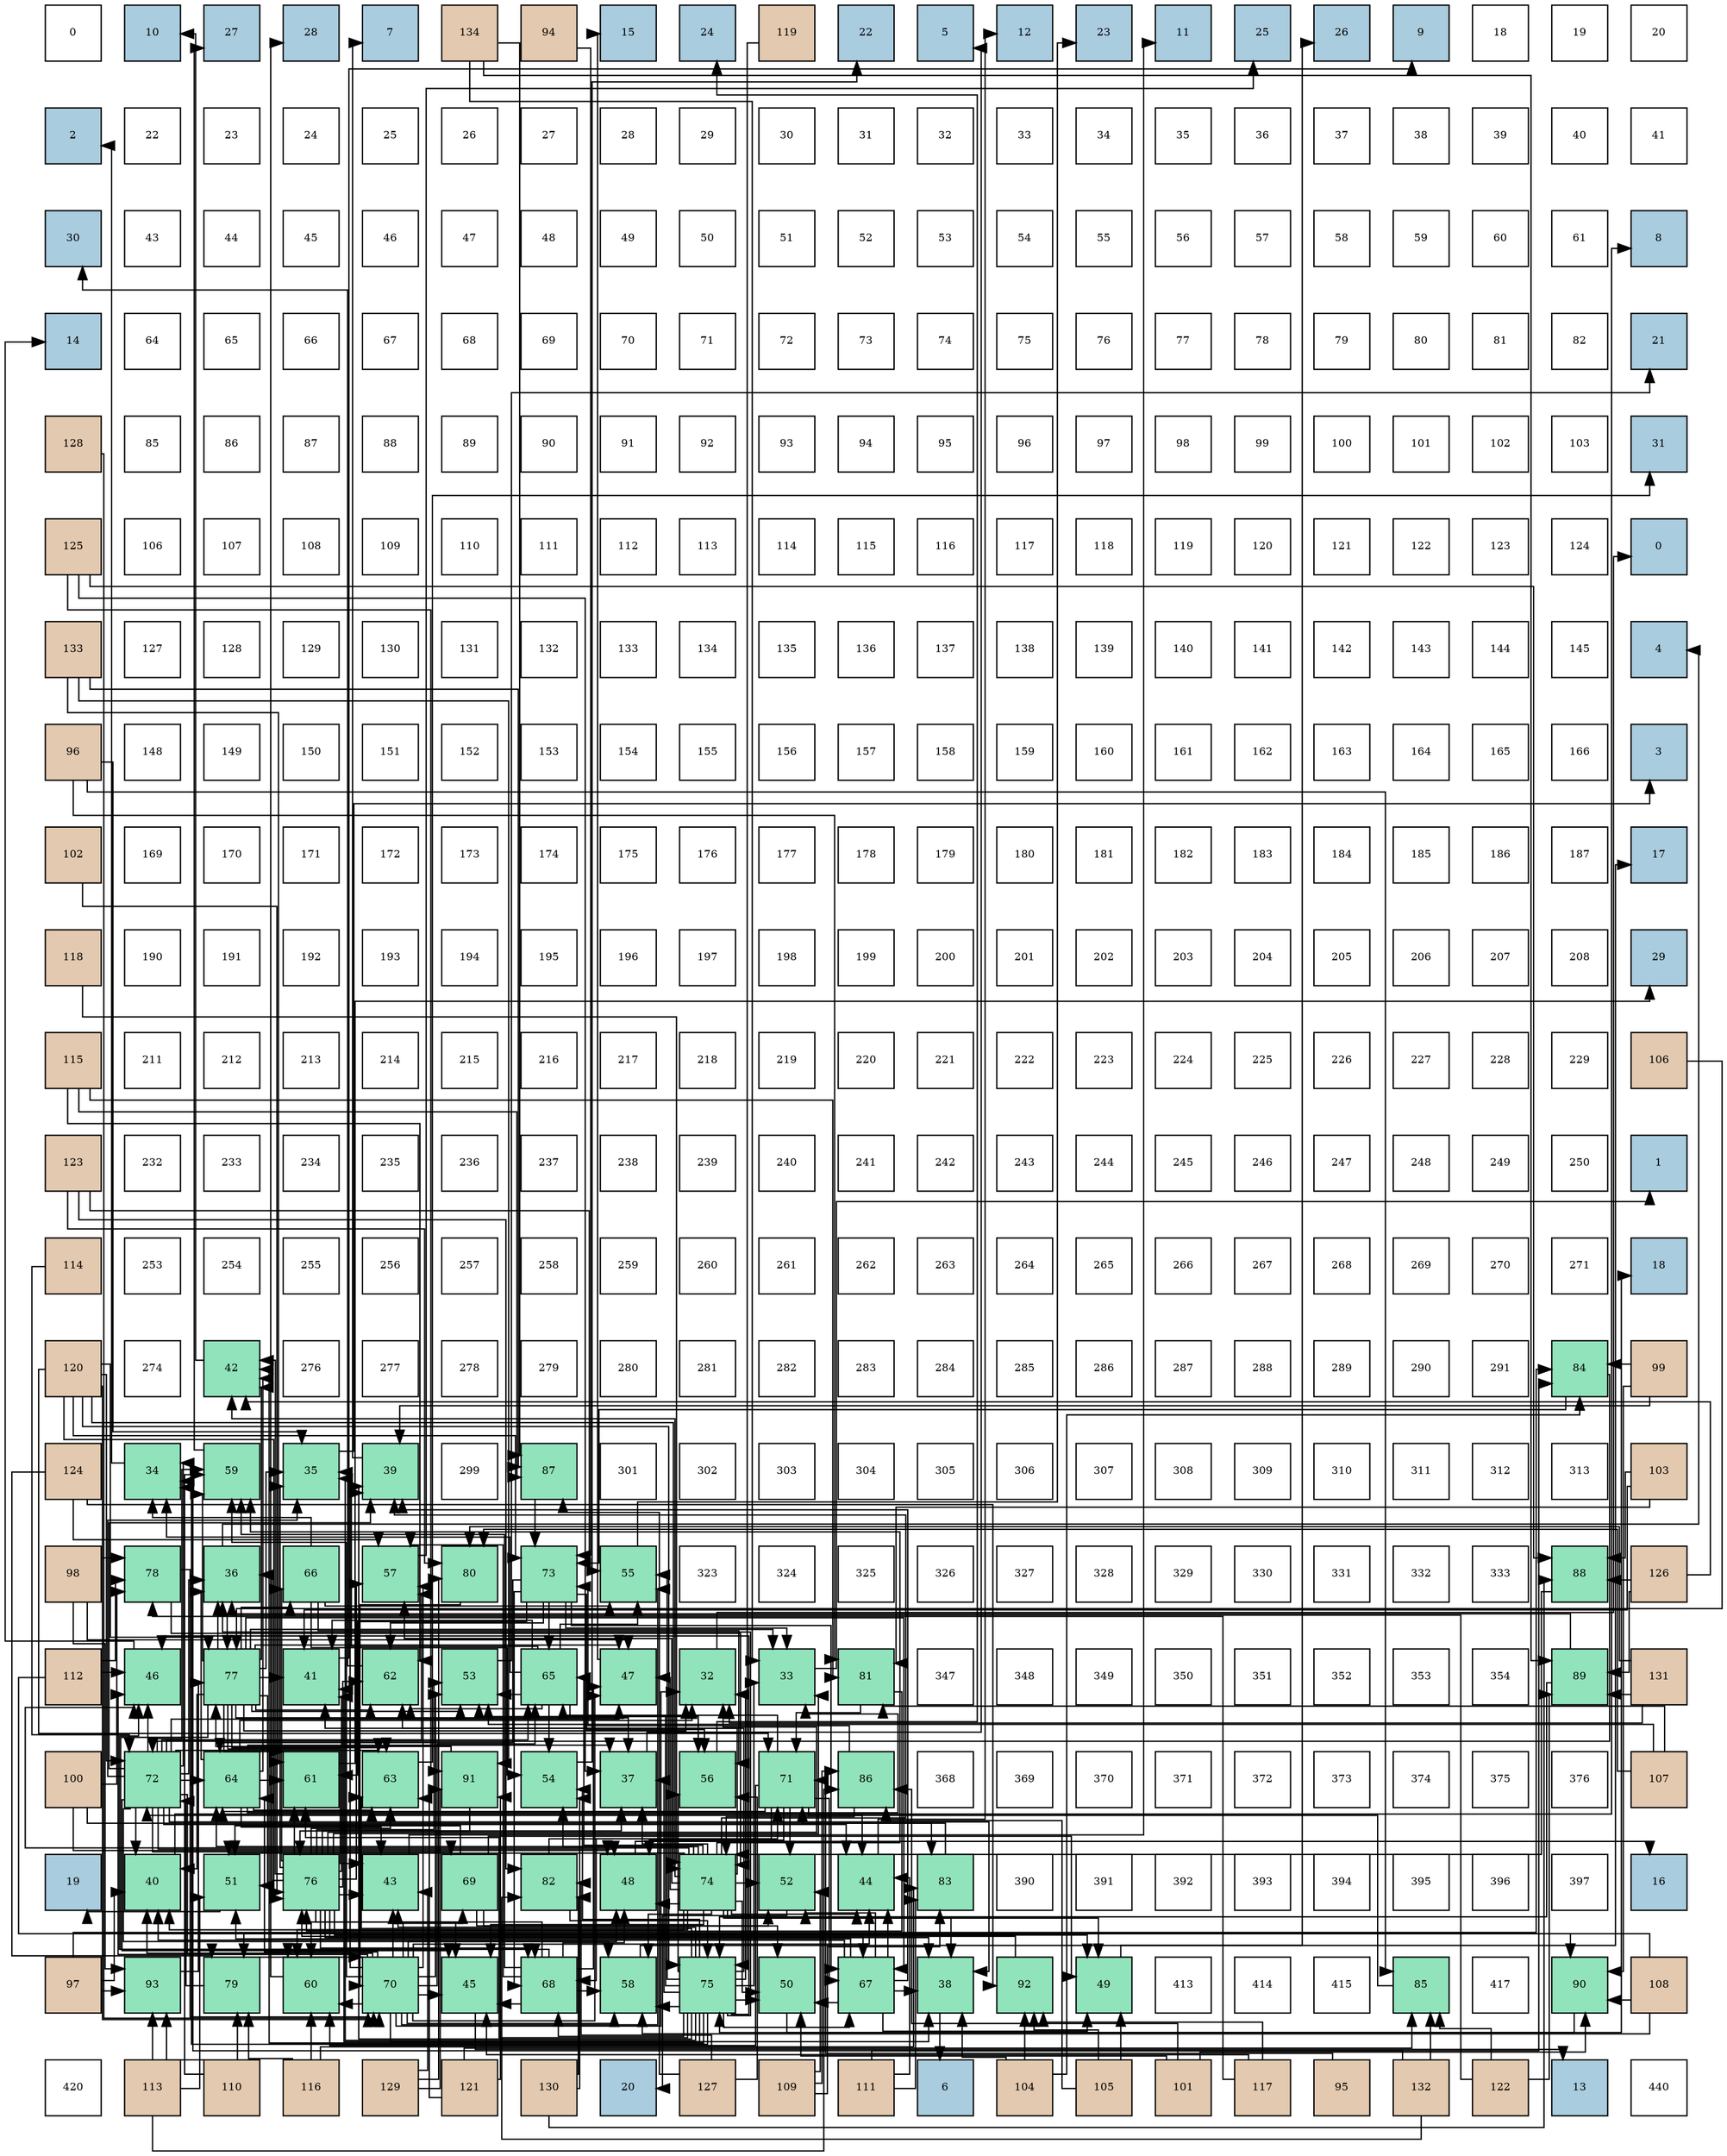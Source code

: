 digraph layout{
 rankdir=TB;
 splines=ortho;
 node [style=filled shape=square fixedsize=true width=0.6];
0[label="0", fontsize=8, fillcolor="#ffffff"];
1[label="10", fontsize=8, fillcolor="#a9ccde"];
2[label="27", fontsize=8, fillcolor="#a9ccde"];
3[label="28", fontsize=8, fillcolor="#a9ccde"];
4[label="7", fontsize=8, fillcolor="#a9ccde"];
5[label="134", fontsize=8, fillcolor="#e3c9af"];
6[label="94", fontsize=8, fillcolor="#e3c9af"];
7[label="15", fontsize=8, fillcolor="#a9ccde"];
8[label="24", fontsize=8, fillcolor="#a9ccde"];
9[label="119", fontsize=8, fillcolor="#e3c9af"];
10[label="22", fontsize=8, fillcolor="#a9ccde"];
11[label="5", fontsize=8, fillcolor="#a9ccde"];
12[label="12", fontsize=8, fillcolor="#a9ccde"];
13[label="23", fontsize=8, fillcolor="#a9ccde"];
14[label="11", fontsize=8, fillcolor="#a9ccde"];
15[label="25", fontsize=8, fillcolor="#a9ccde"];
16[label="26", fontsize=8, fillcolor="#a9ccde"];
17[label="9", fontsize=8, fillcolor="#a9ccde"];
18[label="18", fontsize=8, fillcolor="#ffffff"];
19[label="19", fontsize=8, fillcolor="#ffffff"];
20[label="20", fontsize=8, fillcolor="#ffffff"];
21[label="2", fontsize=8, fillcolor="#a9ccde"];
22[label="22", fontsize=8, fillcolor="#ffffff"];
23[label="23", fontsize=8, fillcolor="#ffffff"];
24[label="24", fontsize=8, fillcolor="#ffffff"];
25[label="25", fontsize=8, fillcolor="#ffffff"];
26[label="26", fontsize=8, fillcolor="#ffffff"];
27[label="27", fontsize=8, fillcolor="#ffffff"];
28[label="28", fontsize=8, fillcolor="#ffffff"];
29[label="29", fontsize=8, fillcolor="#ffffff"];
30[label="30", fontsize=8, fillcolor="#ffffff"];
31[label="31", fontsize=8, fillcolor="#ffffff"];
32[label="32", fontsize=8, fillcolor="#ffffff"];
33[label="33", fontsize=8, fillcolor="#ffffff"];
34[label="34", fontsize=8, fillcolor="#ffffff"];
35[label="35", fontsize=8, fillcolor="#ffffff"];
36[label="36", fontsize=8, fillcolor="#ffffff"];
37[label="37", fontsize=8, fillcolor="#ffffff"];
38[label="38", fontsize=8, fillcolor="#ffffff"];
39[label="39", fontsize=8, fillcolor="#ffffff"];
40[label="40", fontsize=8, fillcolor="#ffffff"];
41[label="41", fontsize=8, fillcolor="#ffffff"];
42[label="30", fontsize=8, fillcolor="#a9ccde"];
43[label="43", fontsize=8, fillcolor="#ffffff"];
44[label="44", fontsize=8, fillcolor="#ffffff"];
45[label="45", fontsize=8, fillcolor="#ffffff"];
46[label="46", fontsize=8, fillcolor="#ffffff"];
47[label="47", fontsize=8, fillcolor="#ffffff"];
48[label="48", fontsize=8, fillcolor="#ffffff"];
49[label="49", fontsize=8, fillcolor="#ffffff"];
50[label="50", fontsize=8, fillcolor="#ffffff"];
51[label="51", fontsize=8, fillcolor="#ffffff"];
52[label="52", fontsize=8, fillcolor="#ffffff"];
53[label="53", fontsize=8, fillcolor="#ffffff"];
54[label="54", fontsize=8, fillcolor="#ffffff"];
55[label="55", fontsize=8, fillcolor="#ffffff"];
56[label="56", fontsize=8, fillcolor="#ffffff"];
57[label="57", fontsize=8, fillcolor="#ffffff"];
58[label="58", fontsize=8, fillcolor="#ffffff"];
59[label="59", fontsize=8, fillcolor="#ffffff"];
60[label="60", fontsize=8, fillcolor="#ffffff"];
61[label="61", fontsize=8, fillcolor="#ffffff"];
62[label="8", fontsize=8, fillcolor="#a9ccde"];
63[label="14", fontsize=8, fillcolor="#a9ccde"];
64[label="64", fontsize=8, fillcolor="#ffffff"];
65[label="65", fontsize=8, fillcolor="#ffffff"];
66[label="66", fontsize=8, fillcolor="#ffffff"];
67[label="67", fontsize=8, fillcolor="#ffffff"];
68[label="68", fontsize=8, fillcolor="#ffffff"];
69[label="69", fontsize=8, fillcolor="#ffffff"];
70[label="70", fontsize=8, fillcolor="#ffffff"];
71[label="71", fontsize=8, fillcolor="#ffffff"];
72[label="72", fontsize=8, fillcolor="#ffffff"];
73[label="73", fontsize=8, fillcolor="#ffffff"];
74[label="74", fontsize=8, fillcolor="#ffffff"];
75[label="75", fontsize=8, fillcolor="#ffffff"];
76[label="76", fontsize=8, fillcolor="#ffffff"];
77[label="77", fontsize=8, fillcolor="#ffffff"];
78[label="78", fontsize=8, fillcolor="#ffffff"];
79[label="79", fontsize=8, fillcolor="#ffffff"];
80[label="80", fontsize=8, fillcolor="#ffffff"];
81[label="81", fontsize=8, fillcolor="#ffffff"];
82[label="82", fontsize=8, fillcolor="#ffffff"];
83[label="21", fontsize=8, fillcolor="#a9ccde"];
84[label="128", fontsize=8, fillcolor="#e3c9af"];
85[label="85", fontsize=8, fillcolor="#ffffff"];
86[label="86", fontsize=8, fillcolor="#ffffff"];
87[label="87", fontsize=8, fillcolor="#ffffff"];
88[label="88", fontsize=8, fillcolor="#ffffff"];
89[label="89", fontsize=8, fillcolor="#ffffff"];
90[label="90", fontsize=8, fillcolor="#ffffff"];
91[label="91", fontsize=8, fillcolor="#ffffff"];
92[label="92", fontsize=8, fillcolor="#ffffff"];
93[label="93", fontsize=8, fillcolor="#ffffff"];
94[label="94", fontsize=8, fillcolor="#ffffff"];
95[label="95", fontsize=8, fillcolor="#ffffff"];
96[label="96", fontsize=8, fillcolor="#ffffff"];
97[label="97", fontsize=8, fillcolor="#ffffff"];
98[label="98", fontsize=8, fillcolor="#ffffff"];
99[label="99", fontsize=8, fillcolor="#ffffff"];
100[label="100", fontsize=8, fillcolor="#ffffff"];
101[label="101", fontsize=8, fillcolor="#ffffff"];
102[label="102", fontsize=8, fillcolor="#ffffff"];
103[label="103", fontsize=8, fillcolor="#ffffff"];
104[label="31", fontsize=8, fillcolor="#a9ccde"];
105[label="125", fontsize=8, fillcolor="#e3c9af"];
106[label="106", fontsize=8, fillcolor="#ffffff"];
107[label="107", fontsize=8, fillcolor="#ffffff"];
108[label="108", fontsize=8, fillcolor="#ffffff"];
109[label="109", fontsize=8, fillcolor="#ffffff"];
110[label="110", fontsize=8, fillcolor="#ffffff"];
111[label="111", fontsize=8, fillcolor="#ffffff"];
112[label="112", fontsize=8, fillcolor="#ffffff"];
113[label="113", fontsize=8, fillcolor="#ffffff"];
114[label="114", fontsize=8, fillcolor="#ffffff"];
115[label="115", fontsize=8, fillcolor="#ffffff"];
116[label="116", fontsize=8, fillcolor="#ffffff"];
117[label="117", fontsize=8, fillcolor="#ffffff"];
118[label="118", fontsize=8, fillcolor="#ffffff"];
119[label="119", fontsize=8, fillcolor="#ffffff"];
120[label="120", fontsize=8, fillcolor="#ffffff"];
121[label="121", fontsize=8, fillcolor="#ffffff"];
122[label="122", fontsize=8, fillcolor="#ffffff"];
123[label="123", fontsize=8, fillcolor="#ffffff"];
124[label="124", fontsize=8, fillcolor="#ffffff"];
125[label="0", fontsize=8, fillcolor="#a9ccde"];
126[label="133", fontsize=8, fillcolor="#e3c9af"];
127[label="127", fontsize=8, fillcolor="#ffffff"];
128[label="128", fontsize=8, fillcolor="#ffffff"];
129[label="129", fontsize=8, fillcolor="#ffffff"];
130[label="130", fontsize=8, fillcolor="#ffffff"];
131[label="131", fontsize=8, fillcolor="#ffffff"];
132[label="132", fontsize=8, fillcolor="#ffffff"];
133[label="133", fontsize=8, fillcolor="#ffffff"];
134[label="134", fontsize=8, fillcolor="#ffffff"];
135[label="135", fontsize=8, fillcolor="#ffffff"];
136[label="136", fontsize=8, fillcolor="#ffffff"];
137[label="137", fontsize=8, fillcolor="#ffffff"];
138[label="138", fontsize=8, fillcolor="#ffffff"];
139[label="139", fontsize=8, fillcolor="#ffffff"];
140[label="140", fontsize=8, fillcolor="#ffffff"];
141[label="141", fontsize=8, fillcolor="#ffffff"];
142[label="142", fontsize=8, fillcolor="#ffffff"];
143[label="143", fontsize=8, fillcolor="#ffffff"];
144[label="144", fontsize=8, fillcolor="#ffffff"];
145[label="145", fontsize=8, fillcolor="#ffffff"];
146[label="4", fontsize=8, fillcolor="#a9ccde"];
147[label="96", fontsize=8, fillcolor="#e3c9af"];
148[label="148", fontsize=8, fillcolor="#ffffff"];
149[label="149", fontsize=8, fillcolor="#ffffff"];
150[label="150", fontsize=8, fillcolor="#ffffff"];
151[label="151", fontsize=8, fillcolor="#ffffff"];
152[label="152", fontsize=8, fillcolor="#ffffff"];
153[label="153", fontsize=8, fillcolor="#ffffff"];
154[label="154", fontsize=8, fillcolor="#ffffff"];
155[label="155", fontsize=8, fillcolor="#ffffff"];
156[label="156", fontsize=8, fillcolor="#ffffff"];
157[label="157", fontsize=8, fillcolor="#ffffff"];
158[label="158", fontsize=8, fillcolor="#ffffff"];
159[label="159", fontsize=8, fillcolor="#ffffff"];
160[label="160", fontsize=8, fillcolor="#ffffff"];
161[label="161", fontsize=8, fillcolor="#ffffff"];
162[label="162", fontsize=8, fillcolor="#ffffff"];
163[label="163", fontsize=8, fillcolor="#ffffff"];
164[label="164", fontsize=8, fillcolor="#ffffff"];
165[label="165", fontsize=8, fillcolor="#ffffff"];
166[label="166", fontsize=8, fillcolor="#ffffff"];
167[label="3", fontsize=8, fillcolor="#a9ccde"];
168[label="102", fontsize=8, fillcolor="#e3c9af"];
169[label="169", fontsize=8, fillcolor="#ffffff"];
170[label="170", fontsize=8, fillcolor="#ffffff"];
171[label="171", fontsize=8, fillcolor="#ffffff"];
172[label="172", fontsize=8, fillcolor="#ffffff"];
173[label="173", fontsize=8, fillcolor="#ffffff"];
174[label="174", fontsize=8, fillcolor="#ffffff"];
175[label="175", fontsize=8, fillcolor="#ffffff"];
176[label="176", fontsize=8, fillcolor="#ffffff"];
177[label="177", fontsize=8, fillcolor="#ffffff"];
178[label="178", fontsize=8, fillcolor="#ffffff"];
179[label="179", fontsize=8, fillcolor="#ffffff"];
180[label="180", fontsize=8, fillcolor="#ffffff"];
181[label="181", fontsize=8, fillcolor="#ffffff"];
182[label="182", fontsize=8, fillcolor="#ffffff"];
183[label="183", fontsize=8, fillcolor="#ffffff"];
184[label="184", fontsize=8, fillcolor="#ffffff"];
185[label="185", fontsize=8, fillcolor="#ffffff"];
186[label="186", fontsize=8, fillcolor="#ffffff"];
187[label="187", fontsize=8, fillcolor="#ffffff"];
188[label="17", fontsize=8, fillcolor="#a9ccde"];
189[label="118", fontsize=8, fillcolor="#e3c9af"];
190[label="190", fontsize=8, fillcolor="#ffffff"];
191[label="191", fontsize=8, fillcolor="#ffffff"];
192[label="192", fontsize=8, fillcolor="#ffffff"];
193[label="193", fontsize=8, fillcolor="#ffffff"];
194[label="194", fontsize=8, fillcolor="#ffffff"];
195[label="195", fontsize=8, fillcolor="#ffffff"];
196[label="196", fontsize=8, fillcolor="#ffffff"];
197[label="197", fontsize=8, fillcolor="#ffffff"];
198[label="198", fontsize=8, fillcolor="#ffffff"];
199[label="199", fontsize=8, fillcolor="#ffffff"];
200[label="200", fontsize=8, fillcolor="#ffffff"];
201[label="201", fontsize=8, fillcolor="#ffffff"];
202[label="202", fontsize=8, fillcolor="#ffffff"];
203[label="203", fontsize=8, fillcolor="#ffffff"];
204[label="204", fontsize=8, fillcolor="#ffffff"];
205[label="205", fontsize=8, fillcolor="#ffffff"];
206[label="206", fontsize=8, fillcolor="#ffffff"];
207[label="207", fontsize=8, fillcolor="#ffffff"];
208[label="208", fontsize=8, fillcolor="#ffffff"];
209[label="29", fontsize=8, fillcolor="#a9ccde"];
210[label="115", fontsize=8, fillcolor="#e3c9af"];
211[label="211", fontsize=8, fillcolor="#ffffff"];
212[label="212", fontsize=8, fillcolor="#ffffff"];
213[label="213", fontsize=8, fillcolor="#ffffff"];
214[label="214", fontsize=8, fillcolor="#ffffff"];
215[label="215", fontsize=8, fillcolor="#ffffff"];
216[label="216", fontsize=8, fillcolor="#ffffff"];
217[label="217", fontsize=8, fillcolor="#ffffff"];
218[label="218", fontsize=8, fillcolor="#ffffff"];
219[label="219", fontsize=8, fillcolor="#ffffff"];
220[label="220", fontsize=8, fillcolor="#ffffff"];
221[label="221", fontsize=8, fillcolor="#ffffff"];
222[label="222", fontsize=8, fillcolor="#ffffff"];
223[label="223", fontsize=8, fillcolor="#ffffff"];
224[label="224", fontsize=8, fillcolor="#ffffff"];
225[label="225", fontsize=8, fillcolor="#ffffff"];
226[label="226", fontsize=8, fillcolor="#ffffff"];
227[label="227", fontsize=8, fillcolor="#ffffff"];
228[label="228", fontsize=8, fillcolor="#ffffff"];
229[label="229", fontsize=8, fillcolor="#ffffff"];
230[label="106", fontsize=8, fillcolor="#e3c9af"];
231[label="123", fontsize=8, fillcolor="#e3c9af"];
232[label="232", fontsize=8, fillcolor="#ffffff"];
233[label="233", fontsize=8, fillcolor="#ffffff"];
234[label="234", fontsize=8, fillcolor="#ffffff"];
235[label="235", fontsize=8, fillcolor="#ffffff"];
236[label="236", fontsize=8, fillcolor="#ffffff"];
237[label="237", fontsize=8, fillcolor="#ffffff"];
238[label="238", fontsize=8, fillcolor="#ffffff"];
239[label="239", fontsize=8, fillcolor="#ffffff"];
240[label="240", fontsize=8, fillcolor="#ffffff"];
241[label="241", fontsize=8, fillcolor="#ffffff"];
242[label="242", fontsize=8, fillcolor="#ffffff"];
243[label="243", fontsize=8, fillcolor="#ffffff"];
244[label="244", fontsize=8, fillcolor="#ffffff"];
245[label="245", fontsize=8, fillcolor="#ffffff"];
246[label="246", fontsize=8, fillcolor="#ffffff"];
247[label="247", fontsize=8, fillcolor="#ffffff"];
248[label="248", fontsize=8, fillcolor="#ffffff"];
249[label="249", fontsize=8, fillcolor="#ffffff"];
250[label="250", fontsize=8, fillcolor="#ffffff"];
251[label="1", fontsize=8, fillcolor="#a9ccde"];
252[label="114", fontsize=8, fillcolor="#e3c9af"];
253[label="253", fontsize=8, fillcolor="#ffffff"];
254[label="254", fontsize=8, fillcolor="#ffffff"];
255[label="255", fontsize=8, fillcolor="#ffffff"];
256[label="256", fontsize=8, fillcolor="#ffffff"];
257[label="257", fontsize=8, fillcolor="#ffffff"];
258[label="258", fontsize=8, fillcolor="#ffffff"];
259[label="259", fontsize=8, fillcolor="#ffffff"];
260[label="260", fontsize=8, fillcolor="#ffffff"];
261[label="261", fontsize=8, fillcolor="#ffffff"];
262[label="262", fontsize=8, fillcolor="#ffffff"];
263[label="263", fontsize=8, fillcolor="#ffffff"];
264[label="264", fontsize=8, fillcolor="#ffffff"];
265[label="265", fontsize=8, fillcolor="#ffffff"];
266[label="266", fontsize=8, fillcolor="#ffffff"];
267[label="267", fontsize=8, fillcolor="#ffffff"];
268[label="268", fontsize=8, fillcolor="#ffffff"];
269[label="269", fontsize=8, fillcolor="#ffffff"];
270[label="270", fontsize=8, fillcolor="#ffffff"];
271[label="271", fontsize=8, fillcolor="#ffffff"];
272[label="18", fontsize=8, fillcolor="#a9ccde"];
273[label="120", fontsize=8, fillcolor="#e3c9af"];
274[label="274", fontsize=8, fillcolor="#ffffff"];
275[label="42", fontsize=8, fillcolor="#91e3bb"];
276[label="276", fontsize=8, fillcolor="#ffffff"];
277[label="277", fontsize=8, fillcolor="#ffffff"];
278[label="278", fontsize=8, fillcolor="#ffffff"];
279[label="279", fontsize=8, fillcolor="#ffffff"];
280[label="280", fontsize=8, fillcolor="#ffffff"];
281[label="281", fontsize=8, fillcolor="#ffffff"];
282[label="282", fontsize=8, fillcolor="#ffffff"];
283[label="283", fontsize=8, fillcolor="#ffffff"];
284[label="284", fontsize=8, fillcolor="#ffffff"];
285[label="285", fontsize=8, fillcolor="#ffffff"];
286[label="286", fontsize=8, fillcolor="#ffffff"];
287[label="287", fontsize=8, fillcolor="#ffffff"];
288[label="288", fontsize=8, fillcolor="#ffffff"];
289[label="289", fontsize=8, fillcolor="#ffffff"];
290[label="290", fontsize=8, fillcolor="#ffffff"];
291[label="291", fontsize=8, fillcolor="#ffffff"];
292[label="84", fontsize=8, fillcolor="#91e3bb"];
293[label="99", fontsize=8, fillcolor="#e3c9af"];
294[label="124", fontsize=8, fillcolor="#e3c9af"];
295[label="34", fontsize=8, fillcolor="#91e3bb"];
296[label="59", fontsize=8, fillcolor="#91e3bb"];
297[label="35", fontsize=8, fillcolor="#91e3bb"];
298[label="39", fontsize=8, fillcolor="#91e3bb"];
299[label="299", fontsize=8, fillcolor="#ffffff"];
300[label="87", fontsize=8, fillcolor="#91e3bb"];
301[label="301", fontsize=8, fillcolor="#ffffff"];
302[label="302", fontsize=8, fillcolor="#ffffff"];
303[label="303", fontsize=8, fillcolor="#ffffff"];
304[label="304", fontsize=8, fillcolor="#ffffff"];
305[label="305", fontsize=8, fillcolor="#ffffff"];
306[label="306", fontsize=8, fillcolor="#ffffff"];
307[label="307", fontsize=8, fillcolor="#ffffff"];
308[label="308", fontsize=8, fillcolor="#ffffff"];
309[label="309", fontsize=8, fillcolor="#ffffff"];
310[label="310", fontsize=8, fillcolor="#ffffff"];
311[label="311", fontsize=8, fillcolor="#ffffff"];
312[label="312", fontsize=8, fillcolor="#ffffff"];
313[label="313", fontsize=8, fillcolor="#ffffff"];
314[label="103", fontsize=8, fillcolor="#e3c9af"];
315[label="98", fontsize=8, fillcolor="#e3c9af"];
316[label="78", fontsize=8, fillcolor="#91e3bb"];
317[label="36", fontsize=8, fillcolor="#91e3bb"];
318[label="66", fontsize=8, fillcolor="#91e3bb"];
319[label="57", fontsize=8, fillcolor="#91e3bb"];
320[label="80", fontsize=8, fillcolor="#91e3bb"];
321[label="73", fontsize=8, fillcolor="#91e3bb"];
322[label="55", fontsize=8, fillcolor="#91e3bb"];
323[label="323", fontsize=8, fillcolor="#ffffff"];
324[label="324", fontsize=8, fillcolor="#ffffff"];
325[label="325", fontsize=8, fillcolor="#ffffff"];
326[label="326", fontsize=8, fillcolor="#ffffff"];
327[label="327", fontsize=8, fillcolor="#ffffff"];
328[label="328", fontsize=8, fillcolor="#ffffff"];
329[label="329", fontsize=8, fillcolor="#ffffff"];
330[label="330", fontsize=8, fillcolor="#ffffff"];
331[label="331", fontsize=8, fillcolor="#ffffff"];
332[label="332", fontsize=8, fillcolor="#ffffff"];
333[label="333", fontsize=8, fillcolor="#ffffff"];
334[label="88", fontsize=8, fillcolor="#91e3bb"];
335[label="126", fontsize=8, fillcolor="#e3c9af"];
336[label="112", fontsize=8, fillcolor="#e3c9af"];
337[label="46", fontsize=8, fillcolor="#91e3bb"];
338[label="77", fontsize=8, fillcolor="#91e3bb"];
339[label="41", fontsize=8, fillcolor="#91e3bb"];
340[label="62", fontsize=8, fillcolor="#91e3bb"];
341[label="53", fontsize=8, fillcolor="#91e3bb"];
342[label="65", fontsize=8, fillcolor="#91e3bb"];
343[label="47", fontsize=8, fillcolor="#91e3bb"];
344[label="32", fontsize=8, fillcolor="#91e3bb"];
345[label="33", fontsize=8, fillcolor="#91e3bb"];
346[label="81", fontsize=8, fillcolor="#91e3bb"];
347[label="347", fontsize=8, fillcolor="#ffffff"];
348[label="348", fontsize=8, fillcolor="#ffffff"];
349[label="349", fontsize=8, fillcolor="#ffffff"];
350[label="350", fontsize=8, fillcolor="#ffffff"];
351[label="351", fontsize=8, fillcolor="#ffffff"];
352[label="352", fontsize=8, fillcolor="#ffffff"];
353[label="353", fontsize=8, fillcolor="#ffffff"];
354[label="354", fontsize=8, fillcolor="#ffffff"];
355[label="89", fontsize=8, fillcolor="#91e3bb"];
356[label="131", fontsize=8, fillcolor="#e3c9af"];
357[label="100", fontsize=8, fillcolor="#e3c9af"];
358[label="72", fontsize=8, fillcolor="#91e3bb"];
359[label="64", fontsize=8, fillcolor="#91e3bb"];
360[label="61", fontsize=8, fillcolor="#91e3bb"];
361[label="63", fontsize=8, fillcolor="#91e3bb"];
362[label="91", fontsize=8, fillcolor="#91e3bb"];
363[label="54", fontsize=8, fillcolor="#91e3bb"];
364[label="37", fontsize=8, fillcolor="#91e3bb"];
365[label="56", fontsize=8, fillcolor="#91e3bb"];
366[label="71", fontsize=8, fillcolor="#91e3bb"];
367[label="86", fontsize=8, fillcolor="#91e3bb"];
368[label="368", fontsize=8, fillcolor="#ffffff"];
369[label="369", fontsize=8, fillcolor="#ffffff"];
370[label="370", fontsize=8, fillcolor="#ffffff"];
371[label="371", fontsize=8, fillcolor="#ffffff"];
372[label="372", fontsize=8, fillcolor="#ffffff"];
373[label="373", fontsize=8, fillcolor="#ffffff"];
374[label="374", fontsize=8, fillcolor="#ffffff"];
375[label="375", fontsize=8, fillcolor="#ffffff"];
376[label="376", fontsize=8, fillcolor="#ffffff"];
377[label="107", fontsize=8, fillcolor="#e3c9af"];
378[label="19", fontsize=8, fillcolor="#a9ccde"];
379[label="40", fontsize=8, fillcolor="#91e3bb"];
380[label="51", fontsize=8, fillcolor="#91e3bb"];
381[label="76", fontsize=8, fillcolor="#91e3bb"];
382[label="43", fontsize=8, fillcolor="#91e3bb"];
383[label="69", fontsize=8, fillcolor="#91e3bb"];
384[label="82", fontsize=8, fillcolor="#91e3bb"];
385[label="48", fontsize=8, fillcolor="#91e3bb"];
386[label="74", fontsize=8, fillcolor="#91e3bb"];
387[label="52", fontsize=8, fillcolor="#91e3bb"];
388[label="44", fontsize=8, fillcolor="#91e3bb"];
389[label="83", fontsize=8, fillcolor="#91e3bb"];
390[label="390", fontsize=8, fillcolor="#ffffff"];
391[label="391", fontsize=8, fillcolor="#ffffff"];
392[label="392", fontsize=8, fillcolor="#ffffff"];
393[label="393", fontsize=8, fillcolor="#ffffff"];
394[label="394", fontsize=8, fillcolor="#ffffff"];
395[label="395", fontsize=8, fillcolor="#ffffff"];
396[label="396", fontsize=8, fillcolor="#ffffff"];
397[label="397", fontsize=8, fillcolor="#ffffff"];
398[label="16", fontsize=8, fillcolor="#a9ccde"];
399[label="97", fontsize=8, fillcolor="#e3c9af"];
400[label="93", fontsize=8, fillcolor="#91e3bb"];
401[label="79", fontsize=8, fillcolor="#91e3bb"];
402[label="60", fontsize=8, fillcolor="#91e3bb"];
403[label="70", fontsize=8, fillcolor="#91e3bb"];
404[label="45", fontsize=8, fillcolor="#91e3bb"];
405[label="68", fontsize=8, fillcolor="#91e3bb"];
406[label="58", fontsize=8, fillcolor="#91e3bb"];
407[label="75", fontsize=8, fillcolor="#91e3bb"];
408[label="50", fontsize=8, fillcolor="#91e3bb"];
409[label="67", fontsize=8, fillcolor="#91e3bb"];
410[label="38", fontsize=8, fillcolor="#91e3bb"];
411[label="92", fontsize=8, fillcolor="#91e3bb"];
412[label="49", fontsize=8, fillcolor="#91e3bb"];
413[label="413", fontsize=8, fillcolor="#ffffff"];
414[label="414", fontsize=8, fillcolor="#ffffff"];
415[label="415", fontsize=8, fillcolor="#ffffff"];
416[label="85", fontsize=8, fillcolor="#91e3bb"];
417[label="417", fontsize=8, fillcolor="#ffffff"];
418[label="90", fontsize=8, fillcolor="#91e3bb"];
419[label="108", fontsize=8, fillcolor="#e3c9af"];
420[label="420", fontsize=8, fillcolor="#ffffff"];
421[label="113", fontsize=8, fillcolor="#e3c9af"];
422[label="110", fontsize=8, fillcolor="#e3c9af"];
423[label="116", fontsize=8, fillcolor="#e3c9af"];
424[label="129", fontsize=8, fillcolor="#e3c9af"];
425[label="121", fontsize=8, fillcolor="#e3c9af"];
426[label="130", fontsize=8, fillcolor="#e3c9af"];
427[label="20", fontsize=8, fillcolor="#a9ccde"];
428[label="127", fontsize=8, fillcolor="#e3c9af"];
429[label="109", fontsize=8, fillcolor="#e3c9af"];
430[label="111", fontsize=8, fillcolor="#e3c9af"];
431[label="6", fontsize=8, fillcolor="#a9ccde"];
432[label="104", fontsize=8, fillcolor="#e3c9af"];
433[label="105", fontsize=8, fillcolor="#e3c9af"];
434[label="101", fontsize=8, fillcolor="#e3c9af"];
435[label="117", fontsize=8, fillcolor="#e3c9af"];
436[label="95", fontsize=8, fillcolor="#e3c9af"];
437[label="132", fontsize=8, fillcolor="#e3c9af"];
438[label="122", fontsize=8, fillcolor="#e3c9af"];
439[label="13", fontsize=8, fillcolor="#a9ccde"];
440[label="440", fontsize=8, fillcolor="#ffffff"];
edge [constraint=false, style=vis];344 -> 125;
345 -> 251;
295 -> 21;
297 -> 167;
317 -> 146;
364 -> 11;
410 -> 431;
298 -> 4;
379 -> 62;
339 -> 17;
275 -> 1;
382 -> 14;
388 -> 12;
404 -> 439;
337 -> 63;
343 -> 7;
385 -> 398;
412 -> 188;
408 -> 272;
380 -> 378;
387 -> 427;
341 -> 83;
363 -> 10;
322 -> 13;
365 -> 8;
319 -> 15;
406 -> 16;
296 -> 2;
402 -> 3;
360 -> 209;
340 -> 42;
361 -> 104;
359 -> 344;
359 -> 345;
359 -> 317;
359 -> 364;
359 -> 275;
359 -> 382;
359 -> 360;
359 -> 361;
342 -> 295;
342 -> 297;
342 -> 339;
342 -> 341;
342 -> 363;
342 -> 322;
342 -> 365;
342 -> 340;
318 -> 295;
318 -> 363;
318 -> 322;
318 -> 365;
409 -> 410;
409 -> 298;
409 -> 379;
409 -> 388;
409 -> 412;
409 -> 408;
409 -> 380;
409 -> 387;
405 -> 404;
405 -> 337;
405 -> 343;
405 -> 385;
405 -> 319;
405 -> 406;
405 -> 296;
405 -> 402;
383 -> 412;
383 -> 408;
383 -> 380;
383 -> 387;
403 -> 344;
403 -> 410;
403 -> 298;
403 -> 379;
403 -> 382;
403 -> 388;
403 -> 404;
403 -> 337;
403 -> 343;
403 -> 385;
403 -> 341;
403 -> 322;
403 -> 319;
403 -> 406;
403 -> 296;
403 -> 402;
403 -> 359;
403 -> 342;
403 -> 383;
366 -> 388;
366 -> 385;
366 -> 387;
366 -> 402;
366 -> 359;
366 -> 342;
366 -> 409;
366 -> 405;
358 -> 295;
358 -> 297;
358 -> 317;
358 -> 410;
358 -> 298;
358 -> 379;
358 -> 388;
358 -> 404;
358 -> 337;
358 -> 343;
358 -> 385;
358 -> 319;
358 -> 406;
358 -> 296;
358 -> 402;
358 -> 361;
358 -> 359;
358 -> 342;
358 -> 383;
321 -> 345;
321 -> 365;
321 -> 360;
321 -> 340;
321 -> 359;
321 -> 342;
321 -> 409;
321 -> 405;
386 -> 364;
386 -> 410;
386 -> 298;
386 -> 379;
386 -> 339;
386 -> 275;
386 -> 388;
386 -> 404;
386 -> 337;
386 -> 343;
386 -> 385;
386 -> 412;
386 -> 408;
386 -> 380;
386 -> 387;
386 -> 363;
386 -> 319;
386 -> 406;
386 -> 296;
386 -> 402;
386 -> 359;
386 -> 342;
407 -> 344;
407 -> 345;
407 -> 295;
407 -> 297;
407 -> 317;
407 -> 364;
407 -> 298;
407 -> 339;
407 -> 275;
407 -> 382;
407 -> 337;
407 -> 408;
407 -> 341;
407 -> 363;
407 -> 322;
407 -> 365;
407 -> 406;
407 -> 360;
407 -> 340;
407 -> 361;
407 -> 409;
407 -> 405;
381 -> 344;
381 -> 345;
381 -> 297;
381 -> 317;
381 -> 364;
381 -> 410;
381 -> 339;
381 -> 275;
381 -> 382;
381 -> 404;
381 -> 412;
381 -> 341;
381 -> 319;
381 -> 360;
381 -> 340;
381 -> 361;
381 -> 318;
381 -> 409;
381 -> 405;
338 -> 344;
338 -> 345;
338 -> 297;
338 -> 317;
338 -> 364;
338 -> 379;
338 -> 339;
338 -> 275;
338 -> 382;
338 -> 343;
338 -> 380;
338 -> 341;
338 -> 296;
338 -> 360;
338 -> 340;
338 -> 361;
338 -> 318;
338 -> 409;
338 -> 405;
316 -> 403;
316 -> 386;
401 -> 403;
401 -> 358;
320 -> 403;
346 -> 366;
346 -> 381;
384 -> 366;
384 -> 407;
389 -> 366;
292 -> 358;
292 -> 321;
416 -> 358;
367 -> 321;
367 -> 386;
300 -> 321;
334 -> 386;
355 -> 407;
355 -> 338;
418 -> 407;
362 -> 381;
362 -> 338;
411 -> 381;
400 -> 338;
6 -> 321;
436 -> 366;
147 -> 297;
147 -> 346;
147 -> 416;
399 -> 379;
399 -> 292;
399 -> 400;
315 -> 343;
315 -> 316;
315 -> 400;
293 -> 298;
293 -> 292;
293 -> 418;
357 -> 385;
357 -> 316;
357 -> 389;
434 -> 408;
434 -> 367;
434 -> 418;
168 -> 381;
314 -> 339;
314 -> 346;
314 -> 334;
432 -> 410;
432 -> 292;
432 -> 411;
433 -> 412;
433 -> 367;
433 -> 411;
230 -> 338;
377 -> 341;
377 -> 320;
377 -> 346;
419 -> 406;
419 -> 401;
419 -> 418;
429 -> 387;
429 -> 389;
429 -> 367;
422 -> 296;
422 -> 401;
422 -> 400;
430 -> 388;
430 -> 389;
430 -> 292;
336 -> 337;
336 -> 316;
336 -> 418;
421 -> 380;
421 -> 367;
421 -> 400;
252 -> 358;
210 -> 340;
210 -> 346;
210 -> 300;
423 -> 402;
423 -> 401;
423 -> 389;
435 -> 404;
435 -> 316;
435 -> 411;
189 -> 386;
9 -> 407;
273 -> 403;
273 -> 366;
273 -> 358;
273 -> 321;
273 -> 386;
273 -> 407;
273 -> 381;
273 -> 338;
425 -> 361;
425 -> 416;
425 -> 362;
438 -> 317;
438 -> 416;
438 -> 355;
231 -> 322;
231 -> 320;
231 -> 384;
294 -> 319;
294 -> 401;
294 -> 411;
105 -> 364;
105 -> 334;
105 -> 362;
335 -> 275;
335 -> 334;
335 -> 355;
428 -> 365;
428 -> 384;
428 -> 300;
84 -> 403;
424 -> 382;
424 -> 320;
424 -> 362;
426 -> 363;
426 -> 384;
426 -> 334;
356 -> 344;
356 -> 320;
356 -> 355;
437 -> 295;
437 -> 384;
437 -> 416;
126 -> 360;
126 -> 300;
126 -> 362;
5 -> 345;
5 -> 300;
5 -> 355;
edge [constraint=true, style=invis];
0 -> 21 -> 42 -> 63 -> 84 -> 105 -> 126 -> 147 -> 168 -> 189 -> 210 -> 231 -> 252 -> 273 -> 294 -> 315 -> 336 -> 357 -> 378 -> 399 -> 420;
1 -> 22 -> 43 -> 64 -> 85 -> 106 -> 127 -> 148 -> 169 -> 190 -> 211 -> 232 -> 253 -> 274 -> 295 -> 316 -> 337 -> 358 -> 379 -> 400 -> 421;
2 -> 23 -> 44 -> 65 -> 86 -> 107 -> 128 -> 149 -> 170 -> 191 -> 212 -> 233 -> 254 -> 275 -> 296 -> 317 -> 338 -> 359 -> 380 -> 401 -> 422;
3 -> 24 -> 45 -> 66 -> 87 -> 108 -> 129 -> 150 -> 171 -> 192 -> 213 -> 234 -> 255 -> 276 -> 297 -> 318 -> 339 -> 360 -> 381 -> 402 -> 423;
4 -> 25 -> 46 -> 67 -> 88 -> 109 -> 130 -> 151 -> 172 -> 193 -> 214 -> 235 -> 256 -> 277 -> 298 -> 319 -> 340 -> 361 -> 382 -> 403 -> 424;
5 -> 26 -> 47 -> 68 -> 89 -> 110 -> 131 -> 152 -> 173 -> 194 -> 215 -> 236 -> 257 -> 278 -> 299 -> 320 -> 341 -> 362 -> 383 -> 404 -> 425;
6 -> 27 -> 48 -> 69 -> 90 -> 111 -> 132 -> 153 -> 174 -> 195 -> 216 -> 237 -> 258 -> 279 -> 300 -> 321 -> 342 -> 363 -> 384 -> 405 -> 426;
7 -> 28 -> 49 -> 70 -> 91 -> 112 -> 133 -> 154 -> 175 -> 196 -> 217 -> 238 -> 259 -> 280 -> 301 -> 322 -> 343 -> 364 -> 385 -> 406 -> 427;
8 -> 29 -> 50 -> 71 -> 92 -> 113 -> 134 -> 155 -> 176 -> 197 -> 218 -> 239 -> 260 -> 281 -> 302 -> 323 -> 344 -> 365 -> 386 -> 407 -> 428;
9 -> 30 -> 51 -> 72 -> 93 -> 114 -> 135 -> 156 -> 177 -> 198 -> 219 -> 240 -> 261 -> 282 -> 303 -> 324 -> 345 -> 366 -> 387 -> 408 -> 429;
10 -> 31 -> 52 -> 73 -> 94 -> 115 -> 136 -> 157 -> 178 -> 199 -> 220 -> 241 -> 262 -> 283 -> 304 -> 325 -> 346 -> 367 -> 388 -> 409 -> 430;
11 -> 32 -> 53 -> 74 -> 95 -> 116 -> 137 -> 158 -> 179 -> 200 -> 221 -> 242 -> 263 -> 284 -> 305 -> 326 -> 347 -> 368 -> 389 -> 410 -> 431;
12 -> 33 -> 54 -> 75 -> 96 -> 117 -> 138 -> 159 -> 180 -> 201 -> 222 -> 243 -> 264 -> 285 -> 306 -> 327 -> 348 -> 369 -> 390 -> 411 -> 432;
13 -> 34 -> 55 -> 76 -> 97 -> 118 -> 139 -> 160 -> 181 -> 202 -> 223 -> 244 -> 265 -> 286 -> 307 -> 328 -> 349 -> 370 -> 391 -> 412 -> 433;
14 -> 35 -> 56 -> 77 -> 98 -> 119 -> 140 -> 161 -> 182 -> 203 -> 224 -> 245 -> 266 -> 287 -> 308 -> 329 -> 350 -> 371 -> 392 -> 413 -> 434;
15 -> 36 -> 57 -> 78 -> 99 -> 120 -> 141 -> 162 -> 183 -> 204 -> 225 -> 246 -> 267 -> 288 -> 309 -> 330 -> 351 -> 372 -> 393 -> 414 -> 435;
16 -> 37 -> 58 -> 79 -> 100 -> 121 -> 142 -> 163 -> 184 -> 205 -> 226 -> 247 -> 268 -> 289 -> 310 -> 331 -> 352 -> 373 -> 394 -> 415 -> 436;
17 -> 38 -> 59 -> 80 -> 101 -> 122 -> 143 -> 164 -> 185 -> 206 -> 227 -> 248 -> 269 -> 290 -> 311 -> 332 -> 353 -> 374 -> 395 -> 416 -> 437;
18 -> 39 -> 60 -> 81 -> 102 -> 123 -> 144 -> 165 -> 186 -> 207 -> 228 -> 249 -> 270 -> 291 -> 312 -> 333 -> 354 -> 375 -> 396 -> 417 -> 438;
19 -> 40 -> 61 -> 82 -> 103 -> 124 -> 145 -> 166 -> 187 -> 208 -> 229 -> 250 -> 271 -> 292 -> 313 -> 334 -> 355 -> 376 -> 397 -> 418 -> 439;
20 -> 41 -> 62 -> 83 -> 104 -> 125 -> 146 -> 167 -> 188 -> 209 -> 230 -> 251 -> 272 -> 293 -> 314 -> 335 -> 356 -> 377 -> 398 -> 419 -> 440;
rank = same {0 -> 1 -> 2 -> 3 -> 4 -> 5 -> 6 -> 7 -> 8 -> 9 -> 10 -> 11 -> 12 -> 13 -> 14 -> 15 -> 16 -> 17 -> 18 -> 19 -> 20};
rank = same {21 -> 22 -> 23 -> 24 -> 25 -> 26 -> 27 -> 28 -> 29 -> 30 -> 31 -> 32 -> 33 -> 34 -> 35 -> 36 -> 37 -> 38 -> 39 -> 40 -> 41};
rank = same {42 -> 43 -> 44 -> 45 -> 46 -> 47 -> 48 -> 49 -> 50 -> 51 -> 52 -> 53 -> 54 -> 55 -> 56 -> 57 -> 58 -> 59 -> 60 -> 61 -> 62};
rank = same {63 -> 64 -> 65 -> 66 -> 67 -> 68 -> 69 -> 70 -> 71 -> 72 -> 73 -> 74 -> 75 -> 76 -> 77 -> 78 -> 79 -> 80 -> 81 -> 82 -> 83};
rank = same {84 -> 85 -> 86 -> 87 -> 88 -> 89 -> 90 -> 91 -> 92 -> 93 -> 94 -> 95 -> 96 -> 97 -> 98 -> 99 -> 100 -> 101 -> 102 -> 103 -> 104};
rank = same {105 -> 106 -> 107 -> 108 -> 109 -> 110 -> 111 -> 112 -> 113 -> 114 -> 115 -> 116 -> 117 -> 118 -> 119 -> 120 -> 121 -> 122 -> 123 -> 124 -> 125};
rank = same {126 -> 127 -> 128 -> 129 -> 130 -> 131 -> 132 -> 133 -> 134 -> 135 -> 136 -> 137 -> 138 -> 139 -> 140 -> 141 -> 142 -> 143 -> 144 -> 145 -> 146};
rank = same {147 -> 148 -> 149 -> 150 -> 151 -> 152 -> 153 -> 154 -> 155 -> 156 -> 157 -> 158 -> 159 -> 160 -> 161 -> 162 -> 163 -> 164 -> 165 -> 166 -> 167};
rank = same {168 -> 169 -> 170 -> 171 -> 172 -> 173 -> 174 -> 175 -> 176 -> 177 -> 178 -> 179 -> 180 -> 181 -> 182 -> 183 -> 184 -> 185 -> 186 -> 187 -> 188};
rank = same {189 -> 190 -> 191 -> 192 -> 193 -> 194 -> 195 -> 196 -> 197 -> 198 -> 199 -> 200 -> 201 -> 202 -> 203 -> 204 -> 205 -> 206 -> 207 -> 208 -> 209};
rank = same {210 -> 211 -> 212 -> 213 -> 214 -> 215 -> 216 -> 217 -> 218 -> 219 -> 220 -> 221 -> 222 -> 223 -> 224 -> 225 -> 226 -> 227 -> 228 -> 229 -> 230};
rank = same {231 -> 232 -> 233 -> 234 -> 235 -> 236 -> 237 -> 238 -> 239 -> 240 -> 241 -> 242 -> 243 -> 244 -> 245 -> 246 -> 247 -> 248 -> 249 -> 250 -> 251};
rank = same {252 -> 253 -> 254 -> 255 -> 256 -> 257 -> 258 -> 259 -> 260 -> 261 -> 262 -> 263 -> 264 -> 265 -> 266 -> 267 -> 268 -> 269 -> 270 -> 271 -> 272};
rank = same {273 -> 274 -> 275 -> 276 -> 277 -> 278 -> 279 -> 280 -> 281 -> 282 -> 283 -> 284 -> 285 -> 286 -> 287 -> 288 -> 289 -> 290 -> 291 -> 292 -> 293};
rank = same {294 -> 295 -> 296 -> 297 -> 298 -> 299 -> 300 -> 301 -> 302 -> 303 -> 304 -> 305 -> 306 -> 307 -> 308 -> 309 -> 310 -> 311 -> 312 -> 313 -> 314};
rank = same {315 -> 316 -> 317 -> 318 -> 319 -> 320 -> 321 -> 322 -> 323 -> 324 -> 325 -> 326 -> 327 -> 328 -> 329 -> 330 -> 331 -> 332 -> 333 -> 334 -> 335};
rank = same {336 -> 337 -> 338 -> 339 -> 340 -> 341 -> 342 -> 343 -> 344 -> 345 -> 346 -> 347 -> 348 -> 349 -> 350 -> 351 -> 352 -> 353 -> 354 -> 355 -> 356};
rank = same {357 -> 358 -> 359 -> 360 -> 361 -> 362 -> 363 -> 364 -> 365 -> 366 -> 367 -> 368 -> 369 -> 370 -> 371 -> 372 -> 373 -> 374 -> 375 -> 376 -> 377};
rank = same {378 -> 379 -> 380 -> 381 -> 382 -> 383 -> 384 -> 385 -> 386 -> 387 -> 388 -> 389 -> 390 -> 391 -> 392 -> 393 -> 394 -> 395 -> 396 -> 397 -> 398};
rank = same {399 -> 400 -> 401 -> 402 -> 403 -> 404 -> 405 -> 406 -> 407 -> 408 -> 409 -> 410 -> 411 -> 412 -> 413 -> 414 -> 415 -> 416 -> 417 -> 418 -> 419};
rank = same {420 -> 421 -> 422 -> 423 -> 424 -> 425 -> 426 -> 427 -> 428 -> 429 -> 430 -> 431 -> 432 -> 433 -> 434 -> 435 -> 436 -> 437 -> 438 -> 439 -> 440};
}